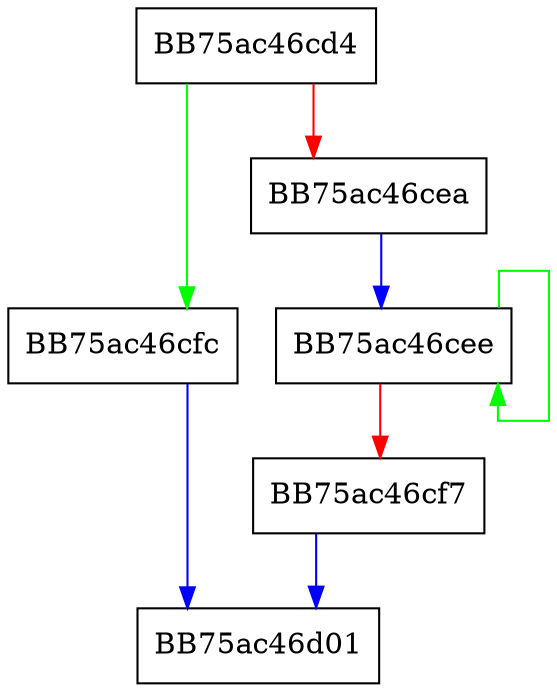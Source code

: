 digraph WPP_SF_llsl {
  node [shape="box"];
  graph [splines=ortho];
  BB75ac46cd4 -> BB75ac46cfc [color="green"];
  BB75ac46cd4 -> BB75ac46cea [color="red"];
  BB75ac46cea -> BB75ac46cee [color="blue"];
  BB75ac46cee -> BB75ac46cee [color="green"];
  BB75ac46cee -> BB75ac46cf7 [color="red"];
  BB75ac46cf7 -> BB75ac46d01 [color="blue"];
  BB75ac46cfc -> BB75ac46d01 [color="blue"];
}